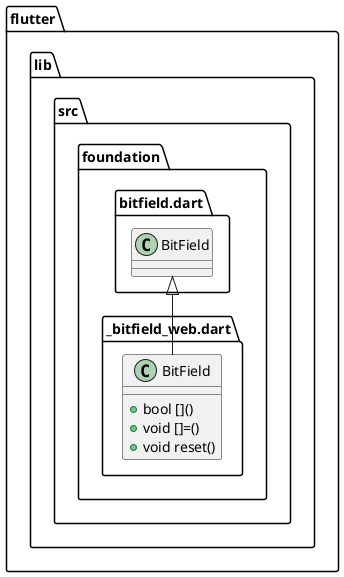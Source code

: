 @startuml
set namespaceSeparator ::

class "flutter::lib::src::foundation::_bitfield_web.dart::BitField" {
  +bool []()
  +void []=()
  +void reset()
}

"flutter::lib::src::foundation::bitfield.dart::BitField" <|-- "flutter::lib::src::foundation::_bitfield_web.dart::BitField"


@enduml